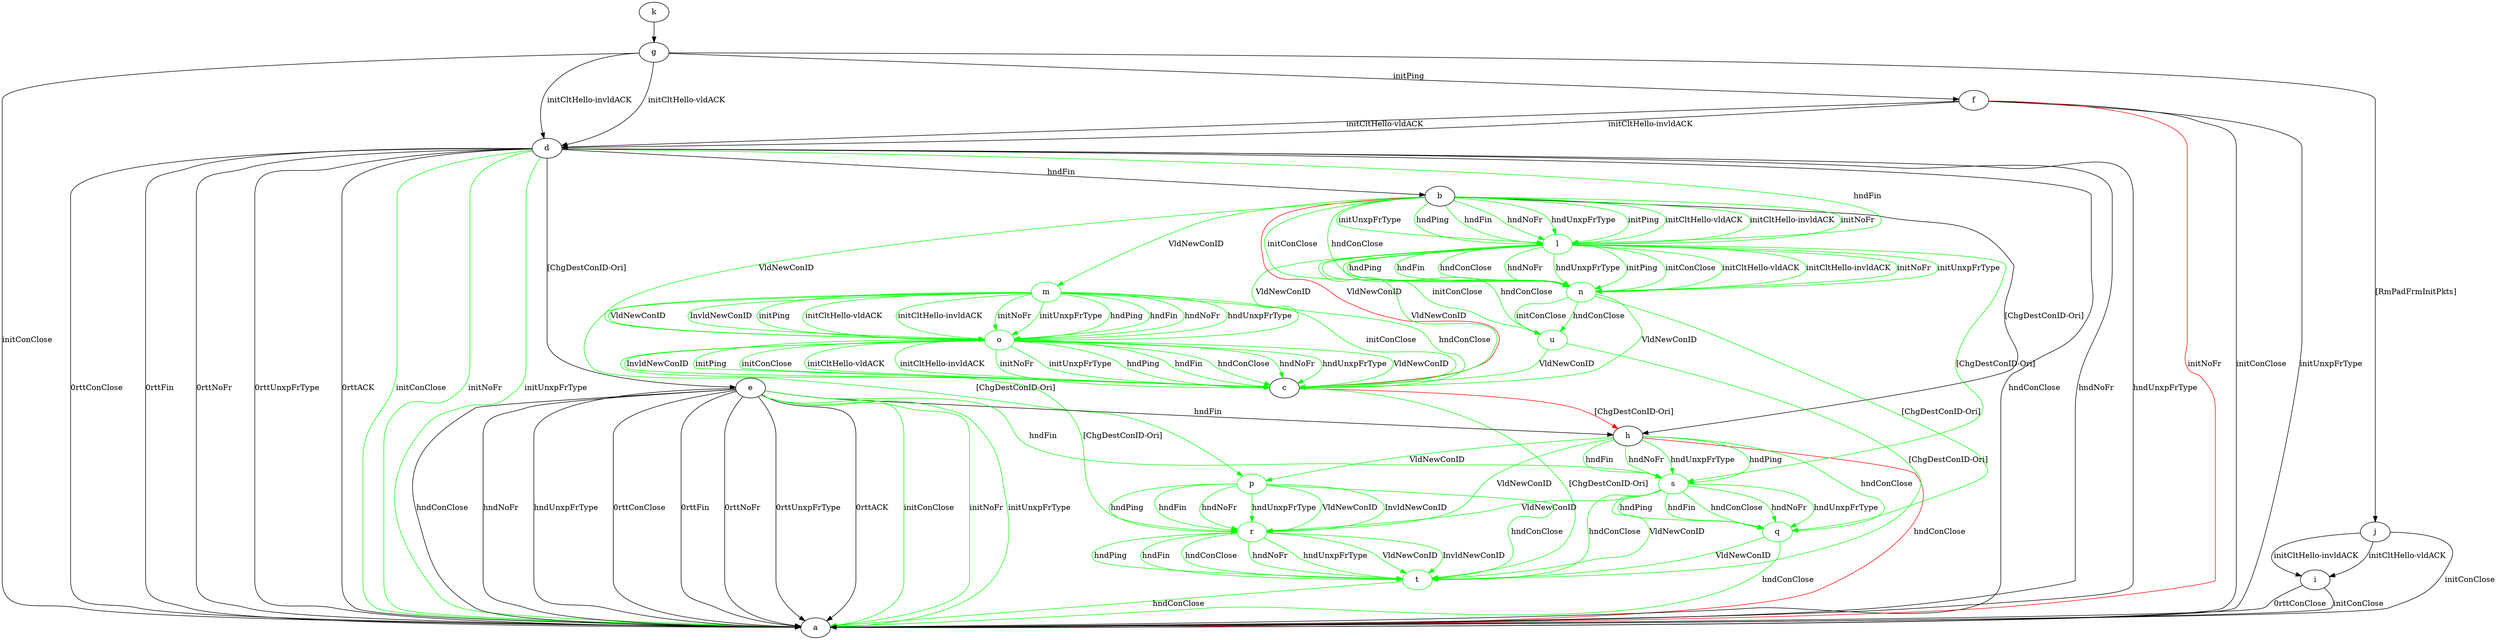 digraph "" {
	b -> c	[key=0,
		color=red,
		label="VldNewConID "];
	b -> h	[key=0,
		label="[ChgDestConID-Ori] "];
	l	[color=green];
	b -> l	[key=0,
		color=green,
		label="initPing "];
	b -> l	[key=1,
		color=green,
		label="initCltHello-vldACK "];
	b -> l	[key=2,
		color=green,
		label="initCltHello-invldACK "];
	b -> l	[key=3,
		color=green,
		label="initNoFr "];
	b -> l	[key=4,
		color=green,
		label="initUnxpFrType "];
	b -> l	[key=5,
		color=green,
		label="hndPing "];
	b -> l	[key=6,
		color=green,
		label="hndFin "];
	b -> l	[key=7,
		color=green,
		label="hndNoFr "];
	b -> l	[key=8,
		color=green,
		label="hndUnxpFrType "];
	m	[color=green];
	b -> m	[key=0,
		color=green,
		label="VldNewConID "];
	n	[color=green];
	b -> n	[key=0,
		color=green,
		label="initConClose "];
	b -> n	[key=1,
		color=green,
		label="hndConClose "];
	o	[color=green];
	b -> o	[key=0,
		color=green,
		label="VldNewConID "];
	c -> h	[key=0,
		color=red,
		label="[ChgDestConID-Ori] "];
	t	[color=green];
	c -> t	[key=0,
		color=green,
		label="[ChgDestConID-Ori] "];
	d -> a	[key=0,
		label="hndConClose "];
	d -> a	[key=1,
		label="hndNoFr "];
	d -> a	[key=2,
		label="hndUnxpFrType "];
	d -> a	[key=3,
		label="0rttConClose "];
	d -> a	[key=4,
		label="0rttFin "];
	d -> a	[key=5,
		label="0rttNoFr "];
	d -> a	[key=6,
		label="0rttUnxpFrType "];
	d -> a	[key=7,
		label="0rttACK "];
	d -> a	[key=8,
		color=green,
		label="initConClose "];
	d -> a	[key=9,
		color=green,
		label="initNoFr "];
	d -> a	[key=10,
		color=green,
		label="initUnxpFrType "];
	d -> b	[key=0,
		label="hndFin "];
	d -> e	[key=0,
		label="[ChgDestConID-Ori] "];
	d -> l	[key=0,
		color=green,
		label="hndFin "];
	e -> a	[key=0,
		label="hndConClose "];
	e -> a	[key=1,
		label="hndNoFr "];
	e -> a	[key=2,
		label="hndUnxpFrType "];
	e -> a	[key=3,
		label="0rttConClose "];
	e -> a	[key=4,
		label="0rttFin "];
	e -> a	[key=5,
		label="0rttNoFr "];
	e -> a	[key=6,
		label="0rttUnxpFrType "];
	e -> a	[key=7,
		label="0rttACK "];
	e -> a	[key=8,
		color=green,
		label="initConClose "];
	e -> a	[key=9,
		color=green,
		label="initNoFr "];
	e -> a	[key=10,
		color=green,
		label="initUnxpFrType "];
	e -> h	[key=0,
		label="hndFin "];
	s	[color=green];
	e -> s	[key=0,
		color=green,
		label="hndFin "];
	f -> a	[key=0,
		label="initConClose "];
	f -> a	[key=1,
		label="initUnxpFrType "];
	f -> a	[key=2,
		color=red,
		label="initNoFr "];
	f -> d	[key=0,
		label="initCltHello-vldACK "];
	f -> d	[key=1,
		label="initCltHello-invldACK "];
	g -> a	[key=0,
		label="initConClose "];
	g -> d	[key=0,
		label="initCltHello-vldACK "];
	g -> d	[key=1,
		label="initCltHello-invldACK "];
	g -> f	[key=0,
		label="initPing "];
	g -> j	[key=0,
		label="[RmPadFrmInitPkts] "];
	h -> a	[key=0,
		color=red,
		label="hndConClose "];
	p	[color=green];
	h -> p	[key=0,
		color=green,
		label="VldNewConID "];
	q	[color=green];
	h -> q	[key=0,
		color=green,
		label="hndConClose "];
	r	[color=green];
	h -> r	[key=0,
		color=green,
		label="VldNewConID "];
	h -> s	[key=0,
		color=green,
		label="hndPing "];
	h -> s	[key=1,
		color=green,
		label="hndFin "];
	h -> s	[key=2,
		color=green,
		label="hndNoFr "];
	h -> s	[key=3,
		color=green,
		label="hndUnxpFrType "];
	i -> a	[key=0,
		label="initConClose "];
	i -> a	[key=1,
		label="0rttConClose "];
	j -> a	[key=0,
		label="initConClose "];
	j -> i	[key=0,
		label="initCltHello-vldACK "];
	j -> i	[key=1,
		label="initCltHello-invldACK "];
	k -> g	[key=0];
	l -> c	[key=0,
		color=green,
		label="VldNewConID "];
	l -> n	[key=0,
		color=green,
		label="initPing "];
	l -> n	[key=1,
		color=green,
		label="initConClose "];
	l -> n	[key=2,
		color=green,
		label="initCltHello-vldACK "];
	l -> n	[key=3,
		color=green,
		label="initCltHello-invldACK "];
	l -> n	[key=4,
		color=green,
		label="initNoFr "];
	l -> n	[key=5,
		color=green,
		label="initUnxpFrType "];
	l -> n	[key=6,
		color=green,
		label="hndPing "];
	l -> n	[key=7,
		color=green,
		label="hndFin "];
	l -> n	[key=8,
		color=green,
		label="hndConClose "];
	l -> n	[key=9,
		color=green,
		label="hndNoFr "];
	l -> n	[key=10,
		color=green,
		label="hndUnxpFrType "];
	l -> o	[key=0,
		color=green,
		label="VldNewConID "];
	l -> s	[key=0,
		color=green,
		label="[ChgDestConID-Ori] "];
	u	[color=green];
	l -> u	[key=0,
		color=green,
		label="initConClose "];
	l -> u	[key=1,
		color=green,
		label="hndConClose "];
	m -> c	[key=0,
		color=green,
		label="initConClose "];
	m -> c	[key=1,
		color=green,
		label="hndConClose "];
	m -> o	[key=0,
		color=green,
		label="initPing "];
	m -> o	[key=1,
		color=green,
		label="initCltHello-vldACK "];
	m -> o	[key=2,
		color=green,
		label="initCltHello-invldACK "];
	m -> o	[key=3,
		color=green,
		label="initNoFr "];
	m -> o	[key=4,
		color=green,
		label="initUnxpFrType "];
	m -> o	[key=5,
		color=green,
		label="hndPing "];
	m -> o	[key=6,
		color=green,
		label="hndFin "];
	m -> o	[key=7,
		color=green,
		label="hndNoFr "];
	m -> o	[key=8,
		color=green,
		label="hndUnxpFrType "];
	m -> o	[key=9,
		color=green,
		label="VldNewConID "];
	m -> o	[key=10,
		color=green,
		label="InvldNewConID "];
	m -> p	[key=0,
		color=green,
		label="[ChgDestConID-Ori] "];
	n -> c	[key=0,
		color=green,
		label="VldNewConID "];
	n -> q	[key=0,
		color=green,
		label="[ChgDestConID-Ori] "];
	n -> u	[key=0,
		color=green,
		label="initConClose "];
	n -> u	[key=1,
		color=green,
		label="hndConClose "];
	o -> c	[key=0,
		color=green,
		label="initPing "];
	o -> c	[key=1,
		color=green,
		label="initConClose "];
	o -> c	[key=2,
		color=green,
		label="initCltHello-vldACK "];
	o -> c	[key=3,
		color=green,
		label="initCltHello-invldACK "];
	o -> c	[key=4,
		color=green,
		label="initNoFr "];
	o -> c	[key=5,
		color=green,
		label="initUnxpFrType "];
	o -> c	[key=6,
		color=green,
		label="hndPing "];
	o -> c	[key=7,
		color=green,
		label="hndFin "];
	o -> c	[key=8,
		color=green,
		label="hndConClose "];
	o -> c	[key=9,
		color=green,
		label="hndNoFr "];
	o -> c	[key=10,
		color=green,
		label="hndUnxpFrType "];
	o -> c	[key=11,
		color=green,
		label="VldNewConID "];
	o -> c	[key=12,
		color=green,
		label="InvldNewConID "];
	o -> r	[key=0,
		color=green,
		label="[ChgDestConID-Ori] "];
	p -> r	[key=0,
		color=green,
		label="hndPing "];
	p -> r	[key=1,
		color=green,
		label="hndFin "];
	p -> r	[key=2,
		color=green,
		label="hndNoFr "];
	p -> r	[key=3,
		color=green,
		label="hndUnxpFrType "];
	p -> r	[key=4,
		color=green,
		label="VldNewConID "];
	p -> r	[key=5,
		color=green,
		label="InvldNewConID "];
	p -> t	[key=0,
		color=green,
		label="hndConClose "];
	q -> a	[key=0,
		color=green,
		label="hndConClose "];
	q -> t	[key=0,
		color=green,
		label="VldNewConID "];
	r -> t	[key=0,
		color=green,
		label="hndPing "];
	r -> t	[key=1,
		color=green,
		label="hndFin "];
	r -> t	[key=2,
		color=green,
		label="hndConClose "];
	r -> t	[key=3,
		color=green,
		label="hndNoFr "];
	r -> t	[key=4,
		color=green,
		label="hndUnxpFrType "];
	r -> t	[key=5,
		color=green,
		label="VldNewConID "];
	r -> t	[key=6,
		color=green,
		label="InvldNewConID "];
	s -> q	[key=0,
		color=green,
		label="hndPing "];
	s -> q	[key=1,
		color=green,
		label="hndFin "];
	s -> q	[key=2,
		color=green,
		label="hndConClose "];
	s -> q	[key=3,
		color=green,
		label="hndNoFr "];
	s -> q	[key=4,
		color=green,
		label="hndUnxpFrType "];
	s -> r	[key=0,
		color=green,
		label="VldNewConID "];
	s -> t	[key=0,
		color=green,
		label="hndConClose "];
	s -> t	[key=1,
		color=green,
		label="VldNewConID "];
	t -> a	[key=0,
		color=green,
		label="hndConClose "];
	u -> c	[key=0,
		color=green,
		label="VldNewConID "];
	u -> t	[key=0,
		color=green,
		label="[ChgDestConID-Ori] "];
}
